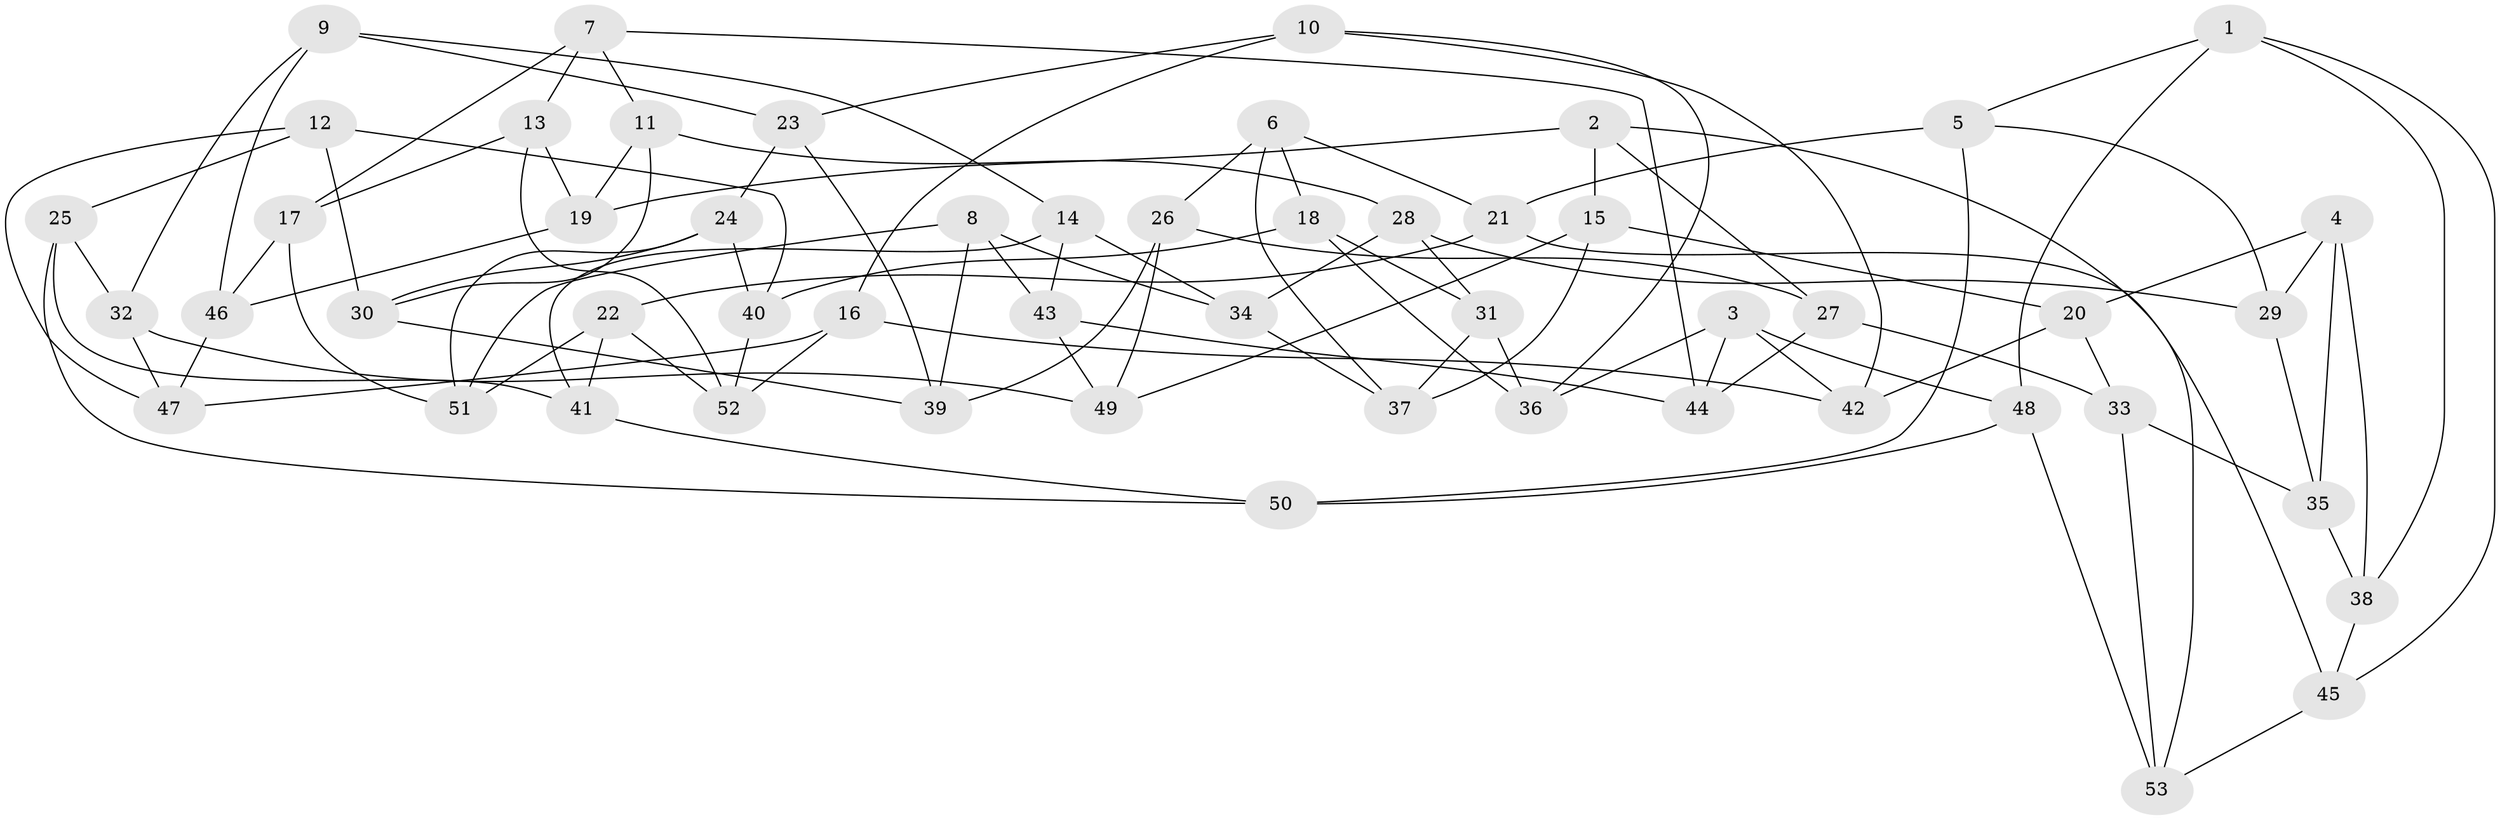 // coarse degree distribution, {5: 0.25, 6: 0.375, 4: 0.3125, 3: 0.0625}
// Generated by graph-tools (version 1.1) at 2025/42/03/06/25 10:42:19]
// undirected, 53 vertices, 106 edges
graph export_dot {
graph [start="1"]
  node [color=gray90,style=filled];
  1;
  2;
  3;
  4;
  5;
  6;
  7;
  8;
  9;
  10;
  11;
  12;
  13;
  14;
  15;
  16;
  17;
  18;
  19;
  20;
  21;
  22;
  23;
  24;
  25;
  26;
  27;
  28;
  29;
  30;
  31;
  32;
  33;
  34;
  35;
  36;
  37;
  38;
  39;
  40;
  41;
  42;
  43;
  44;
  45;
  46;
  47;
  48;
  49;
  50;
  51;
  52;
  53;
  1 -- 48;
  1 -- 45;
  1 -- 38;
  1 -- 5;
  2 -- 19;
  2 -- 15;
  2 -- 53;
  2 -- 27;
  3 -- 48;
  3 -- 42;
  3 -- 36;
  3 -- 44;
  4 -- 29;
  4 -- 35;
  4 -- 38;
  4 -- 20;
  5 -- 29;
  5 -- 50;
  5 -- 21;
  6 -- 21;
  6 -- 18;
  6 -- 26;
  6 -- 37;
  7 -- 17;
  7 -- 13;
  7 -- 44;
  7 -- 11;
  8 -- 39;
  8 -- 34;
  8 -- 51;
  8 -- 43;
  9 -- 23;
  9 -- 32;
  9 -- 46;
  9 -- 14;
  10 -- 23;
  10 -- 16;
  10 -- 36;
  10 -- 42;
  11 -- 28;
  11 -- 19;
  11 -- 30;
  12 -- 25;
  12 -- 30;
  12 -- 47;
  12 -- 40;
  13 -- 52;
  13 -- 17;
  13 -- 19;
  14 -- 43;
  14 -- 34;
  14 -- 41;
  15 -- 37;
  15 -- 20;
  15 -- 49;
  16 -- 47;
  16 -- 42;
  16 -- 52;
  17 -- 51;
  17 -- 46;
  18 -- 36;
  18 -- 40;
  18 -- 31;
  19 -- 46;
  20 -- 33;
  20 -- 42;
  21 -- 22;
  21 -- 45;
  22 -- 41;
  22 -- 52;
  22 -- 51;
  23 -- 39;
  23 -- 24;
  24 -- 40;
  24 -- 30;
  24 -- 51;
  25 -- 32;
  25 -- 41;
  25 -- 50;
  26 -- 49;
  26 -- 27;
  26 -- 39;
  27 -- 44;
  27 -- 33;
  28 -- 34;
  28 -- 29;
  28 -- 31;
  29 -- 35;
  30 -- 39;
  31 -- 36;
  31 -- 37;
  32 -- 47;
  32 -- 49;
  33 -- 53;
  33 -- 35;
  34 -- 37;
  35 -- 38;
  38 -- 45;
  40 -- 52;
  41 -- 50;
  43 -- 49;
  43 -- 44;
  45 -- 53;
  46 -- 47;
  48 -- 50;
  48 -- 53;
}
